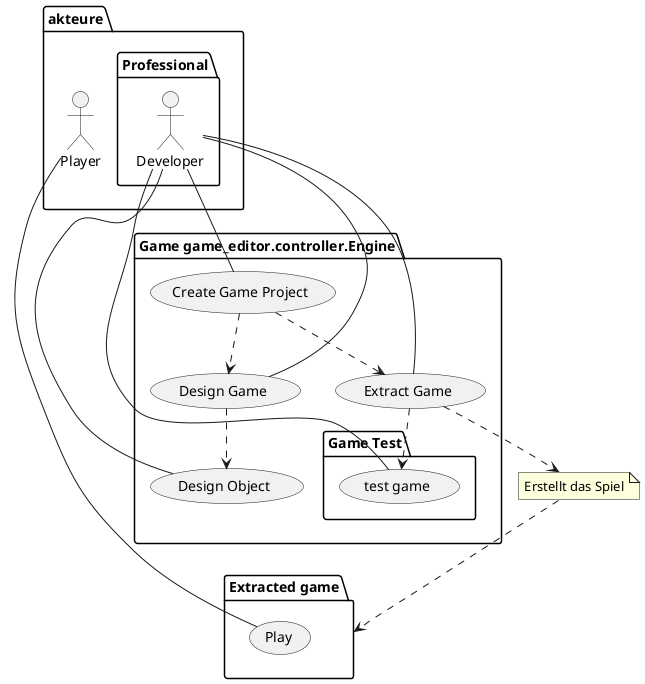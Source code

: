@startuml

package akteure {
actor Player as pl
package Professional {
  actor Developer as p
}
}
package "Game game_editor.controller.Engine"{
  usecase "Create Game Project" as UC1
  usecase "Design Game" as UC2
  usecase "Design Object" as UC3
  usecase "Extract Game" as UC4
  package "Game Test"{
    usecase "test game" as UC5
  }
}

package "Extracted game" as eg{
  usecase "Play" as UC6
}

note "Erstellt das Spiel" as N1

UC4 ..> N1
N1 ..> eg

p -- UC1
p -- UC2
p -- UC3
p -- UC4
p -- UC5

UC1 ..> UC2
UC1 ..> UC4
UC2 ..> UC3
UC4 ..> UC5

pl -- UC6
@enduml